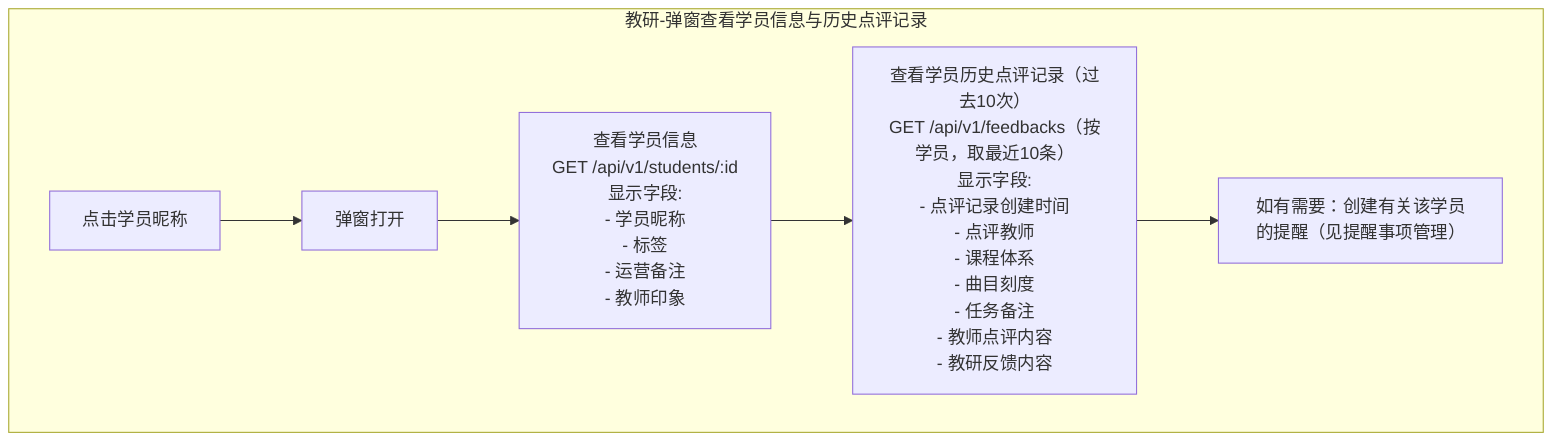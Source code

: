 flowchart TD
    subgraph R7[教研-弹窗查看学员信息与历史点评记录]
        trigger[点击学员昵称]
        openModal[弹窗打开]
        fetchStudent[查看学员信息\nGET /api/v1/students/:id\n显示字段:\n- 学员昵称\n- 标签\n- 运营备注\n- 教师印象]
        fetchHistory[查看学员历史点评记录（过去10次）\nGET /api/v1/feedbacks（按学员，取最近10条）\n显示字段:\n- 点评记录创建时间\n- 点评教师\n- 课程体系\n- 曲目刻度\n- 任务备注\n- 教师点评内容\n- 教研反馈内容]
        createReminder[如有需要：创建有关该学员的提醒（见提醒事项管理）]

        trigger --> openModal --> fetchStudent --> fetchHistory --> createReminder
    end